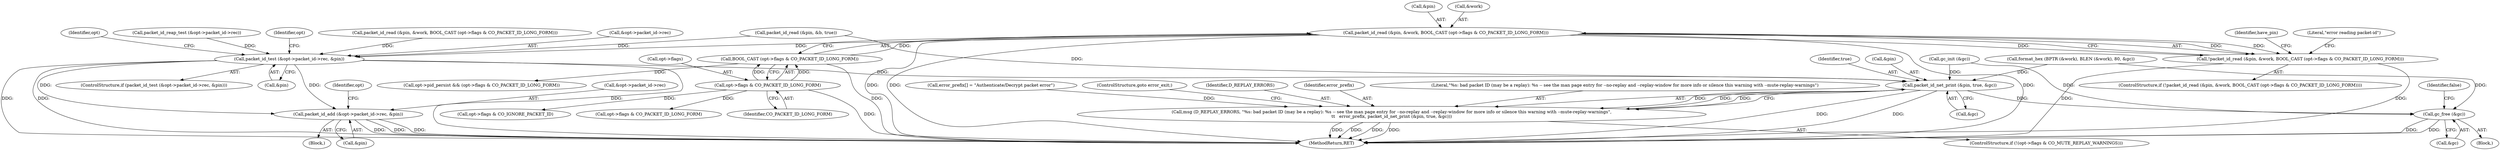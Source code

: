 digraph "0_openvpn_11d21349a4e7e38a025849479b36ace7c2eec2ee@API" {
"1000446" [label="(Call,packet_id_read (&pin, &work, BOOL_CAST (opt->flags & CO_PACKET_ID_LONG_FORM)))"];
"1000451" [label="(Call,BOOL_CAST (opt->flags & CO_PACKET_ID_LONG_FORM))"];
"1000452" [label="(Call,opt->flags & CO_PACKET_ID_LONG_FORM)"];
"1000445" [label="(Call,!packet_id_read (&pin, &work, BOOL_CAST (opt->flags & CO_PACKET_ID_LONG_FORM)))"];
"1000479" [label="(Call,packet_id_test (&opt->packet_id->rec, &pin))"];
"1000489" [label="(Call,packet_id_add (&opt->packet_id->rec, &pin))"];
"1000528" [label="(Call,packet_id_net_print (&pin, true, &gc))"];
"1000524" [label="(Call,msg (D_REPLAY_ERRORS, \"%s: bad packet ID (may be a replay): %s -- see the man page entry for --no-replay and --replay-window for more info or silence this warning with --mute-replay-warnings\",\n\t\t   error_prefix, packet_id_net_print (&pin, true, &gc)))"];
"1000551" [label="(Call,gc_free (&gc))"];
"1000517" [label="(ControlStructure,if (!(opt->flags & CO_MUTE_REPLAY_WARNINGS)))"];
"1000551" [label="(Call,gc_free (&gc))"];
"1000445" [label="(Call,!packet_id_read (&pin, &work, BOOL_CAST (opt->flags & CO_PACKET_ID_LONG_FORM)))"];
"1000488" [label="(Block,)"];
"1000529" [label="(Call,&pin)"];
"1000451" [label="(Call,BOOL_CAST (opt->flags & CO_PACKET_ID_LONG_FORM))"];
"1000478" [label="(ControlStructure,if (packet_id_test (&opt->packet_id->rec, &pin)))"];
"1000528" [label="(Call,packet_id_net_print (&pin, true, &gc))"];
"1000532" [label="(Call,&gc)"];
"1000456" [label="(Identifier,CO_PACKET_ID_LONG_FORM)"];
"1000374" [label="(Call,packet_id_read (&pin, &work, BOOL_CAST (opt->flags & CO_PACKET_ID_LONG_FORM)))"];
"1000534" [label="(ControlStructure,goto error_exit;)"];
"1000453" [label="(Call,opt->flags)"];
"1000496" [label="(Call,&pin)"];
"1000552" [label="(Call,&gc)"];
"1000463" [label="(Call,opt->flags & CO_IGNORE_PACKET_ID)"];
"1000480" [label="(Call,&opt->packet_id->rec)"];
"1000524" [label="(Call,msg (D_REPLAY_ERRORS, \"%s: bad packet ID (may be a replay): %s -- see the man page entry for --no-replay and --replay-window for more info or silence this warning with --mute-replay-warnings\",\n\t\t   error_prefix, packet_id_net_print (&pin, true, &gc)))"];
"1000447" [label="(Call,&pin)"];
"1000531" [label="(Identifier,true)"];
"1000128" [label="(Call,gc_init (&gc))"];
"1000446" [label="(Call,packet_id_read (&pin, &work, BOOL_CAST (opt->flags & CO_PACKET_ID_LONG_FORM)))"];
"1000444" [label="(ControlStructure,if (!packet_id_read (&pin, &work, BOOL_CAST (opt->flags & CO_PACKET_ID_LONG_FORM))))"];
"1000418" [label="(Call,packet_id_read (&pin, &b, true))"];
"1000490" [label="(Call,&opt->packet_id->rec)"];
"1000521" [label="(Identifier,opt)"];
"1000525" [label="(Identifier,D_REPLAY_ERRORS)"];
"1000351" [label="(Call,format_hex (BPTR (&work), BLEN (&work), 80, &gc))"];
"1000527" [label="(Identifier,error_prefix)"];
"1000122" [label="(Block,)"];
"1000479" [label="(Call,packet_id_test (&opt->packet_id->rec, &pin))"];
"1000526" [label="(Literal,\"%s: bad packet ID (may be a replay): %s -- see the man page entry for --no-replay and --replay-window for more info or silence this warning with --mute-replay-warnings\")"];
"1000503" [label="(Call,opt->flags & CO_PACKET_ID_LONG_FORM)"];
"1000556" [label="(MethodReturn,RET)"];
"1000449" [label="(Call,&work)"];
"1000460" [label="(Identifier,have_pin)"];
"1000499" [label="(Call,opt->pid_persist && (opt->flags & CO_PACKET_ID_LONG_FORM))"];
"1000471" [label="(Call,packet_id_reap_test (&opt->packet_id->rec))"];
"1000486" [label="(Call,&pin)"];
"1000458" [label="(Literal,\"error reading packet-id\")"];
"1000555" [label="(Identifier,false)"];
"1000452" [label="(Call,opt->flags & CO_PACKET_ID_LONG_FORM)"];
"1000501" [label="(Identifier,opt)"];
"1000489" [label="(Call,packet_id_add (&opt->packet_id->rec, &pin))"];
"1000493" [label="(Identifier,opt)"];
"1000124" [label="(Call,error_prefix[] = \"Authenticate/Decrypt packet error\")"];
"1000446" -> "1000445"  [label="AST: "];
"1000446" -> "1000451"  [label="CFG: "];
"1000447" -> "1000446"  [label="AST: "];
"1000449" -> "1000446"  [label="AST: "];
"1000451" -> "1000446"  [label="AST: "];
"1000445" -> "1000446"  [label="CFG: "];
"1000446" -> "1000556"  [label="DDG: "];
"1000446" -> "1000556"  [label="DDG: "];
"1000446" -> "1000556"  [label="DDG: "];
"1000446" -> "1000445"  [label="DDG: "];
"1000446" -> "1000445"  [label="DDG: "];
"1000446" -> "1000445"  [label="DDG: "];
"1000451" -> "1000446"  [label="DDG: "];
"1000446" -> "1000479"  [label="DDG: "];
"1000451" -> "1000452"  [label="CFG: "];
"1000452" -> "1000451"  [label="AST: "];
"1000451" -> "1000556"  [label="DDG: "];
"1000452" -> "1000451"  [label="DDG: "];
"1000452" -> "1000451"  [label="DDG: "];
"1000451" -> "1000499"  [label="DDG: "];
"1000452" -> "1000456"  [label="CFG: "];
"1000453" -> "1000452"  [label="AST: "];
"1000456" -> "1000452"  [label="AST: "];
"1000452" -> "1000556"  [label="DDG: "];
"1000452" -> "1000463"  [label="DDG: "];
"1000452" -> "1000503"  [label="DDG: "];
"1000445" -> "1000444"  [label="AST: "];
"1000458" -> "1000445"  [label="CFG: "];
"1000460" -> "1000445"  [label="CFG: "];
"1000445" -> "1000556"  [label="DDG: "];
"1000445" -> "1000556"  [label="DDG: "];
"1000479" -> "1000478"  [label="AST: "];
"1000479" -> "1000486"  [label="CFG: "];
"1000480" -> "1000479"  [label="AST: "];
"1000486" -> "1000479"  [label="AST: "];
"1000493" -> "1000479"  [label="CFG: "];
"1000521" -> "1000479"  [label="CFG: "];
"1000479" -> "1000556"  [label="DDG: "];
"1000479" -> "1000556"  [label="DDG: "];
"1000479" -> "1000556"  [label="DDG: "];
"1000471" -> "1000479"  [label="DDG: "];
"1000374" -> "1000479"  [label="DDG: "];
"1000418" -> "1000479"  [label="DDG: "];
"1000479" -> "1000489"  [label="DDG: "];
"1000479" -> "1000489"  [label="DDG: "];
"1000479" -> "1000528"  [label="DDG: "];
"1000489" -> "1000488"  [label="AST: "];
"1000489" -> "1000496"  [label="CFG: "];
"1000490" -> "1000489"  [label="AST: "];
"1000496" -> "1000489"  [label="AST: "];
"1000501" -> "1000489"  [label="CFG: "];
"1000489" -> "1000556"  [label="DDG: "];
"1000489" -> "1000556"  [label="DDG: "];
"1000489" -> "1000556"  [label="DDG: "];
"1000528" -> "1000524"  [label="AST: "];
"1000528" -> "1000532"  [label="CFG: "];
"1000529" -> "1000528"  [label="AST: "];
"1000531" -> "1000528"  [label="AST: "];
"1000532" -> "1000528"  [label="AST: "];
"1000524" -> "1000528"  [label="CFG: "];
"1000528" -> "1000556"  [label="DDG: "];
"1000528" -> "1000556"  [label="DDG: "];
"1000528" -> "1000524"  [label="DDG: "];
"1000528" -> "1000524"  [label="DDG: "];
"1000528" -> "1000524"  [label="DDG: "];
"1000418" -> "1000528"  [label="DDG: "];
"1000128" -> "1000528"  [label="DDG: "];
"1000351" -> "1000528"  [label="DDG: "];
"1000528" -> "1000551"  [label="DDG: "];
"1000524" -> "1000517"  [label="AST: "];
"1000525" -> "1000524"  [label="AST: "];
"1000526" -> "1000524"  [label="AST: "];
"1000527" -> "1000524"  [label="AST: "];
"1000534" -> "1000524"  [label="CFG: "];
"1000524" -> "1000556"  [label="DDG: "];
"1000524" -> "1000556"  [label="DDG: "];
"1000524" -> "1000556"  [label="DDG: "];
"1000524" -> "1000556"  [label="DDG: "];
"1000124" -> "1000524"  [label="DDG: "];
"1000551" -> "1000122"  [label="AST: "];
"1000551" -> "1000552"  [label="CFG: "];
"1000552" -> "1000551"  [label="AST: "];
"1000555" -> "1000551"  [label="CFG: "];
"1000551" -> "1000556"  [label="DDG: "];
"1000551" -> "1000556"  [label="DDG: "];
"1000128" -> "1000551"  [label="DDG: "];
"1000351" -> "1000551"  [label="DDG: "];
}
